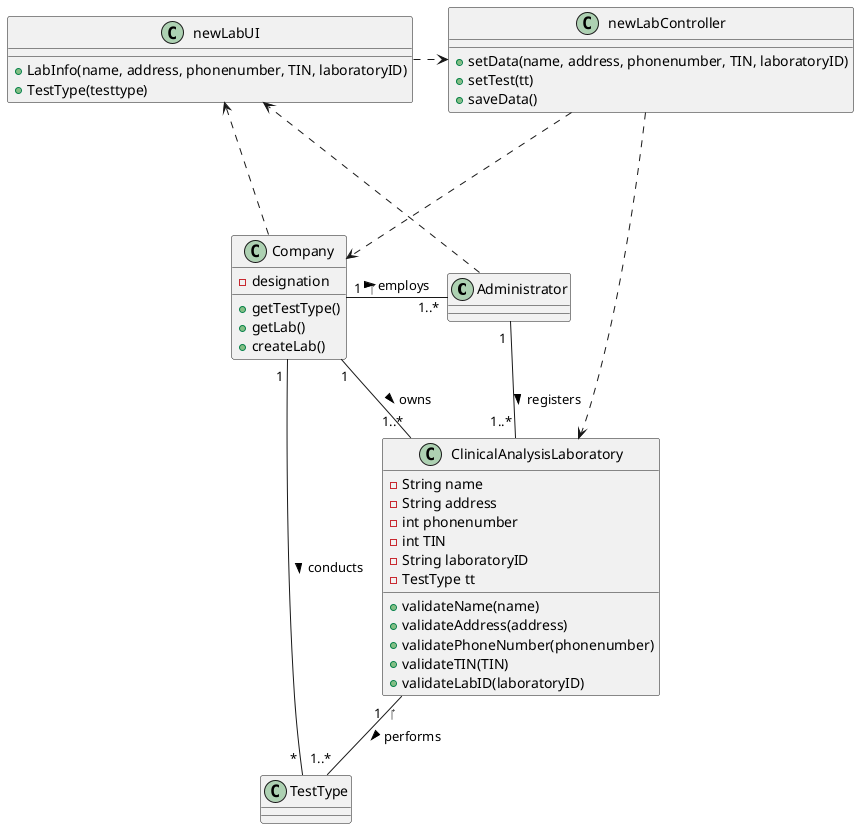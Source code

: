 @startuml
class Administrator
class newLabUI{
+LabInfo(name, address, phonenumber, TIN, laboratoryID)
+TestType(testtype)
}
class newLabController {
+setData(name, address, phonenumber, TIN, laboratoryID)
+setTest(tt)
+saveData()
}
class Company {
-designation
+getTestType()
+getLab()
+createLab()
}
class ClinicalAnalysisLaboratory {
-String name
-String address
-int phonenumber
-int TIN
-String laboratoryID
-TestType tt
+validateName(name)
+validateAddress(address)
+validatePhoneNumber(phonenumber)
+validateTIN(TIN)
+validateLabID(laboratoryID)
}
class TestType

Administrator ..> newLabUI
newLabUI .> newLabController
newLabController ...> Company
newLabController .> ClinicalAnalysisLaboratory
Company"1"--"1..*"ClinicalAnalysisLaboratory : > owns
Administrator"1 "-"1..* "ClinicalAnalysisLaboratory : > registers
ClinicalAnalysisLaboratory"1   ‎ "--"1..*"TestType : > performs
Company" 1 "-" * "TestType : > conducts
Company"1   ‎"-"1..*"Administrator : > employs
Company .> newLabUI
@enduml